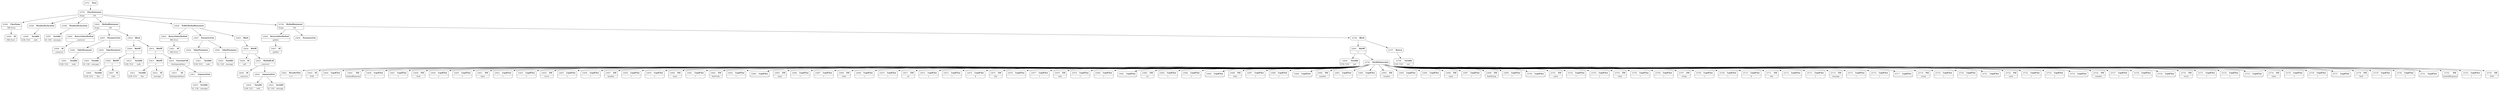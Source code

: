 digraph ast {
node [shape=none];
23593 [label=<<TABLE border='1' cellspacing='0' cellpadding='10' style='rounded' ><TR><TD border='0'>23593</TD><TD border='0'><B>Id</B></TD></TR><HR/><TR><TD border='0' cellpadding='5' colspan='2'>IXR_Error</TD></TR></TABLE>>];
23594 [label=<<TABLE border='1' cellspacing='0' cellpadding='10' style='rounded' ><TR><TD border='0'>23594</TD><TD border='0'><B>ClassName</B></TD></TR><HR/><TR><TD border='0' cellpadding='5' colspan='2'>IXR_Error</TD></TR></TABLE>>];
23594 -> 23593 [weight=2];
23595 [label=<<TABLE border='1' cellspacing='0' cellpadding='10' style='rounded' ><TR><TD border='0'>23595</TD><TD border='0'><B>Variable</B></TD></TR><HR/><TR><TD border='0' cellpadding='5'>(128, 512)</TD><TD border='0' cellpadding='5'>code</TD></TR></TABLE>>];
23596 [label=<<TABLE border='1' cellspacing='0' cellpadding='10' style='rounded' ><TR><TD border='0'>23596</TD><TD border='0'><B>MemberDeclaration</B></TD></TR></TABLE>>];
23596 -> 23595 [weight=2];
23597 [label=<<TABLE border='1' cellspacing='0' cellpadding='10' style='rounded' ><TR><TD border='0'>23597</TD><TD border='0'><B>Variable</B></TD></TR><HR/><TR><TD border='0' cellpadding='5'>(0, 116)</TD><TD border='0' cellpadding='5'>message</TD></TR></TABLE>>];
23598 [label=<<TABLE border='1' cellspacing='0' cellpadding='10' style='rounded' ><TR><TD border='0'>23598</TD><TD border='0'><B>MemberDeclaration</B></TD></TR></TABLE>>];
23598 -> 23597 [weight=2];
23599 [label=<<TABLE border='1' cellspacing='0' cellpadding='10' style='rounded' ><TR><TD border='0'>23599</TD><TD border='0'><B>Id</B></TD></TR><HR/><TR><TD border='0' cellpadding='5' colspan='2'>__construct</TD></TR></TABLE>>];
23600 [label=<<TABLE border='1' cellspacing='0' cellpadding='10' style='rounded' ><TR><TD border='0'>23600</TD><TD border='0'><B>ReturnValueMethod</B></TD></TR><HR/><TR><TD border='0' cellpadding='5' colspan='2'>__construct</TD></TR></TABLE>>];
23600 -> 23599 [weight=2];
23601 [label=<<TABLE border='1' cellspacing='0' cellpadding='10' style='rounded' ><TR><TD border='0'>23601</TD><TD border='0'><B>Variable</B></TD></TR><HR/><TR><TD border='0' cellpadding='5'>(128, 512)</TD><TD border='0' cellpadding='5'>code</TD></TR></TABLE>>];
23602 [label=<<TABLE border='1' cellspacing='0' cellpadding='10' style='rounded' ><TR><TD border='0'>23602</TD><TD border='0'><B>ValueParameter</B></TD></TR></TABLE>>];
23602 -> 23601 [weight=2];
23603 [label=<<TABLE border='1' cellspacing='0' cellpadding='10' style='rounded' ><TR><TD border='0'>23603</TD><TD border='0'><B>Variable</B></TD></TR><HR/><TR><TD border='0' cellpadding='5'>(0, 116)</TD><TD border='0' cellpadding='5'>message</TD></TR></TABLE>>];
23604 [label=<<TABLE border='1' cellspacing='0' cellpadding='10' style='rounded' ><TR><TD border='0'>23604</TD><TD border='0'><B>ValueParameter</B></TD></TR></TABLE>>];
23604 -> 23603 [weight=2];
23605 [label=<<TABLE border='1' cellspacing='0' cellpadding='10' style='rounded' ><TR><TD border='0'>23605</TD><TD border='0'><B>ParameterList</B></TD></TR></TABLE>>];
23605 -> 23602 [weight=2];
23605 -> 23604 [weight=2];
23606 [label=<<TABLE border='1' cellspacing='0' cellpadding='10' style='rounded' ><TR><TD border='0'>23606</TD><TD border='0'><B>Variable</B></TD></TR><HR/><TR><TD border='0' cellpadding='5'>(129, 513)</TD><TD border='0' cellpadding='5'>this</TD></TR></TABLE>>];
23607 [label=<<TABLE border='1' cellspacing='0' cellpadding='10' style='rounded' ><TR><TD border='0'>23607</TD><TD border='0'><B>Id</B></TD></TR><HR/><TR><TD border='0' cellpadding='5' colspan='2'>code</TD></TR></TABLE>>];
23608 [label=<<TABLE border='1' cellspacing='0' cellpadding='10' style='rounded' ><TR><TD border='0'>23608</TD><TD border='0'><B>BinOP</B></TD></TR><HR/><TR><TD border='0' cellpadding='5' colspan='2'>-&gt;</TD></TR></TABLE>>];
23608 -> 23606 [weight=2];
23608 -> 23607 [weight=2];
23609 [label=<<TABLE border='1' cellspacing='0' cellpadding='10' style='rounded' ><TR><TD border='0'>23609</TD><TD border='0'><B>BinOP</B></TD></TR><HR/><TR><TD border='0' cellpadding='5' colspan='2'>=</TD></TR></TABLE>>];
23609 -> 23608 [weight=2];
23609 -> 23610 [weight=2];
23610 [label=<<TABLE border='1' cellspacing='0' cellpadding='10' style='rounded' ><TR><TD border='0'>23610</TD><TD border='0'><B>Variable</B></TD></TR><HR/><TR><TD border='0' cellpadding='5'>(128, 512)</TD><TD border='0' cellpadding='5'>code</TD></TR></TABLE>>];
23611 [label=<<TABLE border='1' cellspacing='0' cellpadding='10' style='rounded' ><TR><TD border='0'>23611</TD><TD border='0'><B>Variable</B></TD></TR><HR/><TR><TD border='0' cellpadding='5'>(129, 513)</TD><TD border='0' cellpadding='5'>this</TD></TR></TABLE>>];
23612 [label=<<TABLE border='1' cellspacing='0' cellpadding='10' style='rounded' ><TR><TD border='0'>23612</TD><TD border='0'><B>Id</B></TD></TR><HR/><TR><TD border='0' cellpadding='5' colspan='2'>message</TD></TR></TABLE>>];
23613 [label=<<TABLE border='1' cellspacing='0' cellpadding='10' style='rounded' ><TR><TD border='0'>23613</TD><TD border='0'><B>BinOP</B></TD></TR><HR/><TR><TD border='0' cellpadding='5' colspan='2'>-&gt;</TD></TR></TABLE>>];
23613 -> 23611 [weight=2];
23613 -> 23612 [weight=2];
23614 [label=<<TABLE border='1' cellspacing='0' cellpadding='10' style='rounded' ><TR><TD border='0'>23614</TD><TD border='0'><B>BinOP</B></TD></TR><HR/><TR><TD border='0' cellpadding='5' colspan='2'>=</TD></TR></TABLE>>];
23614 -> 23613 [weight=2];
23614 -> 23618 [weight=2];
23615 [label=<<TABLE border='1' cellspacing='0' cellpadding='10' style='rounded' ><TR><TD border='0'>23615</TD><TD border='0'><B>Id</B></TD></TR><HR/><TR><TD border='0' cellpadding='5' colspan='2'>htmlspecialchars</TD></TR></TABLE>>];
23616 [label=<<TABLE border='1' cellspacing='0' cellpadding='10' style='rounded' ><TR><TD border='0'>23616</TD><TD border='0'><B>Variable</B></TD></TR><HR/><TR><TD border='0' cellpadding='5'>(0, 116)</TD><TD border='0' cellpadding='5'>message</TD></TR></TABLE>>];
23617 [label=<<TABLE border='1' cellspacing='0' cellpadding='10' style='rounded' ><TR><TD border='0'>23617</TD><TD border='0'><B>ArgumentList</B></TD></TR></TABLE>>];
23617 -> 23616 [weight=2];
23618 [label=<<TABLE border='1' cellspacing='0' cellpadding='10' style='rounded' ><TR><TD border='0'>23618</TD><TD border='0'><B>FunctionCall</B></TD></TR><HR/><TR><TD border='0' cellpadding='5' colspan='2'>htmlspecialchars</TD></TR></TABLE>>];
23618 -> 23615 [weight=2];
23618 -> 23617 [weight=2];
23619 [label=<<TABLE border='1' cellspacing='0' cellpadding='10' style='rounded' ><TR><TD border='0'>23619</TD><TD border='0'><B>Block</B></TD></TR></TABLE>>];
23619 -> 23609 [weight=2];
23619 -> 23614 [weight=2];
23620 [label=<<TABLE border='1' cellspacing='0' cellpadding='10' style='rounded' ><TR><TD border='0'>23620</TD><TD border='0'><B>MethodStatement</B></TD></TR><HR/><TR><TD border='0' cellpadding='5'>Scope</TD><TD border='0' cellpadding='5'>129</TD></TR></TABLE>>];
23620 -> 23600 [weight=2];
23620 -> 23605 [weight=2];
23620 -> 23619 [weight=2];
23621 [label=<<TABLE border='1' cellspacing='0' cellpadding='10' style='rounded' ><TR><TD border='0'>23621</TD><TD border='0'><B>Id</B></TD></TR><HR/><TR><TD border='0' cellpadding='5' colspan='2'>IXR_Error</TD></TR></TABLE>>];
23622 [label=<<TABLE border='1' cellspacing='0' cellpadding='10' style='rounded' ><TR><TD border='0'>23622</TD><TD border='0'><B>ReturnValueMethod</B></TD></TR><HR/><TR><TD border='0' cellpadding='5' colspan='2'>IXR_Error</TD></TR></TABLE>>];
23622 -> 23621 [weight=2];
23623 [label=<<TABLE border='1' cellspacing='0' cellpadding='10' style='rounded' ><TR><TD border='0'>23623</TD><TD border='0'><B>Variable</B></TD></TR><HR/><TR><TD border='0' cellpadding='5'>(128, 512)</TD><TD border='0' cellpadding='5'>code</TD></TR></TABLE>>];
23624 [label=<<TABLE border='1' cellspacing='0' cellpadding='10' style='rounded' ><TR><TD border='0'>23624</TD><TD border='0'><B>ValueParameter</B></TD></TR></TABLE>>];
23624 -> 23623 [weight=2];
23625 [label=<<TABLE border='1' cellspacing='0' cellpadding='10' style='rounded' ><TR><TD border='0'>23625</TD><TD border='0'><B>Variable</B></TD></TR><HR/><TR><TD border='0' cellpadding='5'>(0, 116)</TD><TD border='0' cellpadding='5'>message</TD></TR></TABLE>>];
23626 [label=<<TABLE border='1' cellspacing='0' cellpadding='10' style='rounded' ><TR><TD border='0'>23626</TD><TD border='0'><B>ValueParameter</B></TD></TR></TABLE>>];
23626 -> 23625 [weight=2];
23627 [label=<<TABLE border='1' cellspacing='0' cellpadding='10' style='rounded' ><TR><TD border='0'>23627</TD><TD border='0'><B>ParameterList</B></TD></TR></TABLE>>];
23627 -> 23624 [weight=2];
23627 -> 23626 [weight=2];
23628 [label=<<TABLE border='1' cellspacing='0' cellpadding='10' style='rounded' ><TR><TD border='0'>23628</TD><TD border='0'><B>Id</B></TD></TR><HR/><TR><TD border='0' cellpadding='5' colspan='2'>self</TD></TR></TABLE>>];
23629 [label=<<TABLE border='1' cellspacing='0' cellpadding='10' style='rounded' ><TR><TD border='0'>23629</TD><TD border='0'><B>Id</B></TD></TR><HR/><TR><TD border='0' cellpadding='5' colspan='2'>__construct</TD></TR></TABLE>>];
23630 [label=<<TABLE border='1' cellspacing='0' cellpadding='10' style='rounded' ><TR><TD border='0'>23630</TD><TD border='0'><B>Variable</B></TD></TR><HR/><TR><TD border='0' cellpadding='5'>(128, 512)</TD><TD border='0' cellpadding='5'>code</TD></TR></TABLE>>];
23631 [label=<<TABLE border='1' cellspacing='0' cellpadding='10' style='rounded' ><TR><TD border='0'>23631</TD><TD border='0'><B>Variable</B></TD></TR><HR/><TR><TD border='0' cellpadding='5'>(0, 116)</TD><TD border='0' cellpadding='5'>message</TD></TR></TABLE>>];
23632 [label=<<TABLE border='1' cellspacing='0' cellpadding='10' style='rounded' ><TR><TD border='0'>23632</TD><TD border='0'><B>ArgumentList</B></TD></TR></TABLE>>];
23632 -> 23630 [weight=2];
23632 -> 23631 [weight=2];
23633 [label=<<TABLE border='1' cellspacing='0' cellpadding='10' style='rounded' ><TR><TD border='0'>23633</TD><TD border='0'><B>MethodCall</B></TD></TR><HR/><TR><TD border='0' cellpadding='5' colspan='2'>__construct</TD></TR></TABLE>>];
23633 -> 23629 [weight=2];
23633 -> 23632 [weight=2];
23634 [label=<<TABLE border='1' cellspacing='0' cellpadding='10' style='rounded' ><TR><TD border='0'>23634</TD><TD border='0'><B>BinOP</B></TD></TR><HR/><TR><TD border='0' cellpadding='5' colspan='2'>::</TD></TR></TABLE>>];
23634 -> 23628 [weight=2];
23634 -> 23633 [weight=2];
23635 [label=<<TABLE border='1' cellspacing='0' cellpadding='10' style='rounded' ><TR><TD border='0'>23635</TD><TD border='0'><B>Block</B></TD></TR></TABLE>>];
23635 -> 23634 [weight=2];
23636 [label=<<TABLE border='1' cellspacing='0' cellpadding='10' style='rounded' ><TR><TD border='0'>23636</TD><TD border='0'><B>PublicMethodStatement</B></TD></TR></TABLE>>];
23636 -> 23622 [weight=2];
23636 -> 23627 [weight=2];
23636 -> 23635 [weight=2];
23637 [label=<<TABLE border='1' cellspacing='0' cellpadding='10' style='rounded' ><TR><TD border='0'>23637</TD><TD border='0'><B>Id</B></TD></TR><HR/><TR><TD border='0' cellpadding='5' colspan='2'>getXml</TD></TR></TABLE>>];
23638 [label=<<TABLE border='1' cellspacing='0' cellpadding='10' style='rounded' ><TR><TD border='0'>23638</TD><TD border='0'><B>ReturnValueMethod</B></TD></TR><HR/><TR><TD border='0' cellpadding='5' colspan='2'>getXml</TD></TR></TABLE>>];
23638 -> 23637 [weight=2];
23639 [label=<<TABLE border='1' cellspacing='0' cellpadding='10' style='rounded' ><TR><TD border='0'>23639</TD><TD border='0'><B>ParameterList</B></TD></TR></TABLE>>];
23640 [label=<<TABLE border='1' cellspacing='0' cellpadding='10' style='rounded' ><TR><TD border='0'>23640</TD><TD border='0'><B>Variable</B></TD></TR><HR/><TR><TD border='0' cellpadding='5'>(130, 514)</TD><TD border='0' cellpadding='5'>xml</TD></TR></TABLE>>];
23641 [label=<<TABLE border='1' cellspacing='0' cellpadding='10' style='rounded' ><TR><TD border='0'>23641</TD><TD border='0'><B>BinOP</B></TD></TR><HR/><TR><TD border='0' cellpadding='5' colspan='2'>=</TD></TR></TABLE>>];
23641 -> 23640 [weight=2];
23641 -> 23745 [weight=2];
23642 [label=<<TABLE border='1' cellspacing='0' cellpadding='10' style='rounded' ><TR><TD border='0'>23642</TD><TD border='0'><B>HeredocFlow</B></TD></TR><HR/><TR><TD border='0' cellpadding='5' colspan='2'>&lt;&lt;&lt;</TD></TR></TABLE>>];
23643 [label=<<TABLE border='1' cellspacing='0' cellpadding='10' style='rounded' ><TR><TD border='0'>23643</TD><TD border='0'><B>Id</B></TD></TR><HR/><TR><TD border='0' cellpadding='5' colspan='2'>EOD</TD></TR></TABLE>>];
23644 [label=<<TABLE border='1' cellspacing='0' cellpadding='10' style='rounded' ><TR><TD border='0'>23644</TD><TD border='0'><B>LegalChar</B></TD></TR><HR/><TR><TD border='0' cellpadding='5' colspan='2'>&lt;</TD></TR></TABLE>>];
23645 [label=<<TABLE border='1' cellspacing='0' cellpadding='10' style='rounded' ><TR><TD border='0'>23645</TD><TD border='0'><B>EId</B></TD></TR><HR/><TR><TD border='0' cellpadding='5' colspan='2'>methodResponse</TD></TR></TABLE>>];
23646 [label=<<TABLE border='1' cellspacing='0' cellpadding='10' style='rounded' ><TR><TD border='0'>23646</TD><TD border='0'><B>LegalChar</B></TD></TR><HR/><TR><TD border='0' cellpadding='5' colspan='2'>&gt;</TD></TR></TABLE>>];
23647 [label=<<TABLE border='1' cellspacing='0' cellpadding='10' style='rounded' ><TR><TD border='0'>23647</TD><TD border='0'><B>LegalChar</B></TD></TR><HR/><TR><TD border='0' cellpadding='5' colspan='2'>&lt;</TD></TR></TABLE>>];
23648 [label=<<TABLE border='1' cellspacing='0' cellpadding='10' style='rounded' ><TR><TD border='0'>23648</TD><TD border='0'><B>EId</B></TD></TR><HR/><TR><TD border='0' cellpadding='5' colspan='2'>fault</TD></TR></TABLE>>];
23649 [label=<<TABLE border='1' cellspacing='0' cellpadding='10' style='rounded' ><TR><TD border='0'>23649</TD><TD border='0'><B>LegalChar</B></TD></TR><HR/><TR><TD border='0' cellpadding='5' colspan='2'>&gt;</TD></TR></TABLE>>];
23650 [label=<<TABLE border='1' cellspacing='0' cellpadding='10' style='rounded' ><TR><TD border='0'>23650</TD><TD border='0'><B>LegalChar</B></TD></TR><HR/><TR><TD border='0' cellpadding='5' colspan='2'>&lt;</TD></TR></TABLE>>];
23651 [label=<<TABLE border='1' cellspacing='0' cellpadding='10' style='rounded' ><TR><TD border='0'>23651</TD><TD border='0'><B>EId</B></TD></TR><HR/><TR><TD border='0' cellpadding='5' colspan='2'>value</TD></TR></TABLE>>];
23652 [label=<<TABLE border='1' cellspacing='0' cellpadding='10' style='rounded' ><TR><TD border='0'>23652</TD><TD border='0'><B>LegalChar</B></TD></TR><HR/><TR><TD border='0' cellpadding='5' colspan='2'>&gt;</TD></TR></TABLE>>];
23653 [label=<<TABLE border='1' cellspacing='0' cellpadding='10' style='rounded' ><TR><TD border='0'>23653</TD><TD border='0'><B>LegalChar</B></TD></TR><HR/><TR><TD border='0' cellpadding='5' colspan='2'>&lt;</TD></TR></TABLE>>];
23654 [label=<<TABLE border='1' cellspacing='0' cellpadding='10' style='rounded' ><TR><TD border='0'>23654</TD><TD border='0'><B>EId</B></TD></TR><HR/><TR><TD border='0' cellpadding='5' colspan='2'>struct</TD></TR></TABLE>>];
23655 [label=<<TABLE border='1' cellspacing='0' cellpadding='10' style='rounded' ><TR><TD border='0'>23655</TD><TD border='0'><B>LegalChar</B></TD></TR><HR/><TR><TD border='0' cellpadding='5' colspan='2'>&gt;</TD></TR></TABLE>>];
23656 [label=<<TABLE border='1' cellspacing='0' cellpadding='10' style='rounded' ><TR><TD border='0'>23656</TD><TD border='0'><B>LegalChar</B></TD></TR><HR/><TR><TD border='0' cellpadding='5' colspan='2'>&lt;</TD></TR></TABLE>>];
23657 [label=<<TABLE border='1' cellspacing='0' cellpadding='10' style='rounded' ><TR><TD border='0'>23657</TD><TD border='0'><B>EId</B></TD></TR><HR/><TR><TD border='0' cellpadding='5' colspan='2'>member</TD></TR></TABLE>>];
23658 [label=<<TABLE border='1' cellspacing='0' cellpadding='10' style='rounded' ><TR><TD border='0'>23658</TD><TD border='0'><B>LegalChar</B></TD></TR><HR/><TR><TD border='0' cellpadding='5' colspan='2'>&gt;</TD></TR></TABLE>>];
23659 [label=<<TABLE border='1' cellspacing='0' cellpadding='10' style='rounded' ><TR><TD border='0'>23659</TD><TD border='0'><B>LegalChar</B></TD></TR><HR/><TR><TD border='0' cellpadding='5' colspan='2'>&lt;</TD></TR></TABLE>>];
23660 [label=<<TABLE border='1' cellspacing='0' cellpadding='10' style='rounded' ><TR><TD border='0'>23660</TD><TD border='0'><B>EId</B></TD></TR><HR/><TR><TD border='0' cellpadding='5' colspan='2'>name</TD></TR></TABLE>>];
23661 [label=<<TABLE border='1' cellspacing='0' cellpadding='10' style='rounded' ><TR><TD border='0'>23661</TD><TD border='0'><B>LegalChar</B></TD></TR><HR/><TR><TD border='0' cellpadding='5' colspan='2'>&gt;</TD></TR></TABLE>>];
23662 [label=<<TABLE border='1' cellspacing='0' cellpadding='10' style='rounded' ><TR><TD border='0'>23662</TD><TD border='0'><B>EId</B></TD></TR><HR/><TR><TD border='0' cellpadding='5' colspan='2'>faultCode</TD></TR></TABLE>>];
23663 [label=<<TABLE border='1' cellspacing='0' cellpadding='10' style='rounded' ><TR><TD border='0'>23663</TD><TD border='0'><B>LegalChar</B></TD></TR><HR/><TR><TD border='0' cellpadding='5' colspan='2'>&lt;</TD></TR></TABLE>>];
23664 [label=<<TABLE border='1' cellspacing='0' cellpadding='10' style='rounded' ><TR><TD border='0'>23664</TD><TD border='0'><B>LegalChar</B></TD></TR><HR/><TR><TD border='0' cellpadding='5' colspan='2'></TD></TR></TABLE>>];
23665 [label=<<TABLE border='1' cellspacing='0' cellpadding='10' style='rounded' ><TR><TD border='0'>23665</TD><TD border='0'><B>EId</B></TD></TR><HR/><TR><TD border='0' cellpadding='5' colspan='2'>name</TD></TR></TABLE>>];
23666 [label=<<TABLE border='1' cellspacing='0' cellpadding='10' style='rounded' ><TR><TD border='0'>23666</TD><TD border='0'><B>LegalChar</B></TD></TR><HR/><TR><TD border='0' cellpadding='5' colspan='2'>&gt;</TD></TR></TABLE>>];
23667 [label=<<TABLE border='1' cellspacing='0' cellpadding='10' style='rounded' ><TR><TD border='0'>23667</TD><TD border='0'><B>LegalChar</B></TD></TR><HR/><TR><TD border='0' cellpadding='5' colspan='2'>&lt;</TD></TR></TABLE>>];
23668 [label=<<TABLE border='1' cellspacing='0' cellpadding='10' style='rounded' ><TR><TD border='0'>23668</TD><TD border='0'><B>EId</B></TD></TR><HR/><TR><TD border='0' cellpadding='5' colspan='2'>value</TD></TR></TABLE>>];
23669 [label=<<TABLE border='1' cellspacing='0' cellpadding='10' style='rounded' ><TR><TD border='0'>23669</TD><TD border='0'><B>LegalChar</B></TD></TR><HR/><TR><TD border='0' cellpadding='5' colspan='2'>&gt;</TD></TR></TABLE>>];
23670 [label=<<TABLE border='1' cellspacing='0' cellpadding='10' style='rounded' ><TR><TD border='0'>23670</TD><TD border='0'><B>LegalChar</B></TD></TR><HR/><TR><TD border='0' cellpadding='5' colspan='2'>&lt;</TD></TR></TABLE>>];
23671 [label=<<TABLE border='1' cellspacing='0' cellpadding='10' style='rounded' ><TR><TD border='0'>23671</TD><TD border='0'><B>EId</B></TD></TR><HR/><TR><TD border='0' cellpadding='5' colspan='2'>int</TD></TR></TABLE>>];
23672 [label=<<TABLE border='1' cellspacing='0' cellpadding='10' style='rounded' ><TR><TD border='0'>23672</TD><TD border='0'><B>LegalChar</B></TD></TR><HR/><TR><TD border='0' cellpadding='5' colspan='2'>&gt;</TD></TR></TABLE>>];
23673 [label=<<TABLE border='1' cellspacing='0' cellpadding='10' style='rounded' ><TR><TD border='0'>23673</TD><TD border='0'><B>LegalChar</B></TD></TR><HR/><TR><TD border='0' cellpadding='5' colspan='2'>{</TD></TR></TABLE>>];
23674 [label=<<TABLE border='1' cellspacing='0' cellpadding='10' style='rounded' ><TR><TD border='0'>23674</TD><TD border='0'><B>LegalChar</B></TD></TR><HR/><TR><TD border='0' cellpadding='5' colspan='2'>$</TD></TR></TABLE>>];
23675 [label=<<TABLE border='1' cellspacing='0' cellpadding='10' style='rounded' ><TR><TD border='0'>23675</TD><TD border='0'><B>EId</B></TD></TR><HR/><TR><TD border='0' cellpadding='5' colspan='2'>this</TD></TR></TABLE>>];
23676 [label=<<TABLE border='1' cellspacing='0' cellpadding='10' style='rounded' ><TR><TD border='0'>23676</TD><TD border='0'><B>LegalChar</B></TD></TR><HR/><TR><TD border='0' cellpadding='5' colspan='2'>-</TD></TR></TABLE>>];
23677 [label=<<TABLE border='1' cellspacing='0' cellpadding='10' style='rounded' ><TR><TD border='0'>23677</TD><TD border='0'><B>LegalChar</B></TD></TR><HR/><TR><TD border='0' cellpadding='5' colspan='2'>&gt;</TD></TR></TABLE>>];
23678 [label=<<TABLE border='1' cellspacing='0' cellpadding='10' style='rounded' ><TR><TD border='0'>23678</TD><TD border='0'><B>EId</B></TD></TR><HR/><TR><TD border='0' cellpadding='5' colspan='2'>code</TD></TR></TABLE>>];
23679 [label=<<TABLE border='1' cellspacing='0' cellpadding='10' style='rounded' ><TR><TD border='0'>23679</TD><TD border='0'><B>LegalChar</B></TD></TR><HR/><TR><TD border='0' cellpadding='5' colspan='2'>}</TD></TR></TABLE>>];
23680 [label=<<TABLE border='1' cellspacing='0' cellpadding='10' style='rounded' ><TR><TD border='0'>23680</TD><TD border='0'><B>LegalChar</B></TD></TR><HR/><TR><TD border='0' cellpadding='5' colspan='2'>&lt;</TD></TR></TABLE>>];
23681 [label=<<TABLE border='1' cellspacing='0' cellpadding='10' style='rounded' ><TR><TD border='0'>23681</TD><TD border='0'><B>LegalChar</B></TD></TR><HR/><TR><TD border='0' cellpadding='5' colspan='2'></TD></TR></TABLE>>];
23682 [label=<<TABLE border='1' cellspacing='0' cellpadding='10' style='rounded' ><TR><TD border='0'>23682</TD><TD border='0'><B>EId</B></TD></TR><HR/><TR><TD border='0' cellpadding='5' colspan='2'>int</TD></TR></TABLE>>];
23683 [label=<<TABLE border='1' cellspacing='0' cellpadding='10' style='rounded' ><TR><TD border='0'>23683</TD><TD border='0'><B>LegalChar</B></TD></TR><HR/><TR><TD border='0' cellpadding='5' colspan='2'>&gt;</TD></TR></TABLE>>];
23684 [label=<<TABLE border='1' cellspacing='0' cellpadding='10' style='rounded' ><TR><TD border='0'>23684</TD><TD border='0'><B>LegalChar</B></TD></TR><HR/><TR><TD border='0' cellpadding='5' colspan='2'>&lt;</TD></TR></TABLE>>];
23685 [label=<<TABLE border='1' cellspacing='0' cellpadding='10' style='rounded' ><TR><TD border='0'>23685</TD><TD border='0'><B>LegalChar</B></TD></TR><HR/><TR><TD border='0' cellpadding='5' colspan='2'></TD></TR></TABLE>>];
23686 [label=<<TABLE border='1' cellspacing='0' cellpadding='10' style='rounded' ><TR><TD border='0'>23686</TD><TD border='0'><B>EId</B></TD></TR><HR/><TR><TD border='0' cellpadding='5' colspan='2'>value</TD></TR></TABLE>>];
23687 [label=<<TABLE border='1' cellspacing='0' cellpadding='10' style='rounded' ><TR><TD border='0'>23687</TD><TD border='0'><B>LegalChar</B></TD></TR><HR/><TR><TD border='0' cellpadding='5' colspan='2'>&gt;</TD></TR></TABLE>>];
23688 [label=<<TABLE border='1' cellspacing='0' cellpadding='10' style='rounded' ><TR><TD border='0'>23688</TD><TD border='0'><B>LegalChar</B></TD></TR><HR/><TR><TD border='0' cellpadding='5' colspan='2'>&lt;</TD></TR></TABLE>>];
23689 [label=<<TABLE border='1' cellspacing='0' cellpadding='10' style='rounded' ><TR><TD border='0'>23689</TD><TD border='0'><B>LegalChar</B></TD></TR><HR/><TR><TD border='0' cellpadding='5' colspan='2'></TD></TR></TABLE>>];
23690 [label=<<TABLE border='1' cellspacing='0' cellpadding='10' style='rounded' ><TR><TD border='0'>23690</TD><TD border='0'><B>EId</B></TD></TR><HR/><TR><TD border='0' cellpadding='5' colspan='2'>member</TD></TR></TABLE>>];
23691 [label=<<TABLE border='1' cellspacing='0' cellpadding='10' style='rounded' ><TR><TD border='0'>23691</TD><TD border='0'><B>LegalChar</B></TD></TR><HR/><TR><TD border='0' cellpadding='5' colspan='2'>&gt;</TD></TR></TABLE>>];
23692 [label=<<TABLE border='1' cellspacing='0' cellpadding='10' style='rounded' ><TR><TD border='0'>23692</TD><TD border='0'><B>LegalChar</B></TD></TR><HR/><TR><TD border='0' cellpadding='5' colspan='2'>&lt;</TD></TR></TABLE>>];
23693 [label=<<TABLE border='1' cellspacing='0' cellpadding='10' style='rounded' ><TR><TD border='0'>23693</TD><TD border='0'><B>EId</B></TD></TR><HR/><TR><TD border='0' cellpadding='5' colspan='2'>member</TD></TR></TABLE>>];
23694 [label=<<TABLE border='1' cellspacing='0' cellpadding='10' style='rounded' ><TR><TD border='0'>23694</TD><TD border='0'><B>LegalChar</B></TD></TR><HR/><TR><TD border='0' cellpadding='5' colspan='2'>&gt;</TD></TR></TABLE>>];
23695 [label=<<TABLE border='1' cellspacing='0' cellpadding='10' style='rounded' ><TR><TD border='0'>23695</TD><TD border='0'><B>LegalChar</B></TD></TR><HR/><TR><TD border='0' cellpadding='5' colspan='2'>&lt;</TD></TR></TABLE>>];
23696 [label=<<TABLE border='1' cellspacing='0' cellpadding='10' style='rounded' ><TR><TD border='0'>23696</TD><TD border='0'><B>EId</B></TD></TR><HR/><TR><TD border='0' cellpadding='5' colspan='2'>name</TD></TR></TABLE>>];
23697 [label=<<TABLE border='1' cellspacing='0' cellpadding='10' style='rounded' ><TR><TD border='0'>23697</TD><TD border='0'><B>LegalChar</B></TD></TR><HR/><TR><TD border='0' cellpadding='5' colspan='2'>&gt;</TD></TR></TABLE>>];
23698 [label=<<TABLE border='1' cellspacing='0' cellpadding='10' style='rounded' ><TR><TD border='0'>23698</TD><TD border='0'><B>EId</B></TD></TR><HR/><TR><TD border='0' cellpadding='5' colspan='2'>faultString</TD></TR></TABLE>>];
23699 [label=<<TABLE border='1' cellspacing='0' cellpadding='10' style='rounded' ><TR><TD border='0'>23699</TD><TD border='0'><B>LegalChar</B></TD></TR><HR/><TR><TD border='0' cellpadding='5' colspan='2'>&lt;</TD></TR></TABLE>>];
23700 [label=<<TABLE border='1' cellspacing='0' cellpadding='10' style='rounded' ><TR><TD border='0'>23700</TD><TD border='0'><B>LegalChar</B></TD></TR><HR/><TR><TD border='0' cellpadding='5' colspan='2'></TD></TR></TABLE>>];
23701 [label=<<TABLE border='1' cellspacing='0' cellpadding='10' style='rounded' ><TR><TD border='0'>23701</TD><TD border='0'><B>EId</B></TD></TR><HR/><TR><TD border='0' cellpadding='5' colspan='2'>name</TD></TR></TABLE>>];
23702 [label=<<TABLE border='1' cellspacing='0' cellpadding='10' style='rounded' ><TR><TD border='0'>23702</TD><TD border='0'><B>LegalChar</B></TD></TR><HR/><TR><TD border='0' cellpadding='5' colspan='2'>&gt;</TD></TR></TABLE>>];
23703 [label=<<TABLE border='1' cellspacing='0' cellpadding='10' style='rounded' ><TR><TD border='0'>23703</TD><TD border='0'><B>LegalChar</B></TD></TR><HR/><TR><TD border='0' cellpadding='5' colspan='2'>&lt;</TD></TR></TABLE>>];
23704 [label=<<TABLE border='1' cellspacing='0' cellpadding='10' style='rounded' ><TR><TD border='0'>23704</TD><TD border='0'><B>EId</B></TD></TR><HR/><TR><TD border='0' cellpadding='5' colspan='2'>value</TD></TR></TABLE>>];
23705 [label=<<TABLE border='1' cellspacing='0' cellpadding='10' style='rounded' ><TR><TD border='0'>23705</TD><TD border='0'><B>LegalChar</B></TD></TR><HR/><TR><TD border='0' cellpadding='5' colspan='2'>&gt;</TD></TR></TABLE>>];
23706 [label=<<TABLE border='1' cellspacing='0' cellpadding='10' style='rounded' ><TR><TD border='0'>23706</TD><TD border='0'><B>LegalChar</B></TD></TR><HR/><TR><TD border='0' cellpadding='5' colspan='2'>&lt;</TD></TR></TABLE>>];
23707 [label=<<TABLE border='1' cellspacing='0' cellpadding='10' style='rounded' ><TR><TD border='0'>23707</TD><TD border='0'><B>EId</B></TD></TR><HR/><TR><TD border='0' cellpadding='5' colspan='2'>string</TD></TR></TABLE>>];
23708 [label=<<TABLE border='1' cellspacing='0' cellpadding='10' style='rounded' ><TR><TD border='0'>23708</TD><TD border='0'><B>LegalChar</B></TD></TR><HR/><TR><TD border='0' cellpadding='5' colspan='2'>&gt;</TD></TR></TABLE>>];
23709 [label=<<TABLE border='1' cellspacing='0' cellpadding='10' style='rounded' ><TR><TD border='0'>23709</TD><TD border='0'><B>LegalChar</B></TD></TR><HR/><TR><TD border='0' cellpadding='5' colspan='2'>{</TD></TR></TABLE>>];
23710 [label=<<TABLE border='1' cellspacing='0' cellpadding='10' style='rounded' ><TR><TD border='0'>23710</TD><TD border='0'><B>LegalChar</B></TD></TR><HR/><TR><TD border='0' cellpadding='5' colspan='2'>$</TD></TR></TABLE>>];
23711 [label=<<TABLE border='1' cellspacing='0' cellpadding='10' style='rounded' ><TR><TD border='0'>23711</TD><TD border='0'><B>EId</B></TD></TR><HR/><TR><TD border='0' cellpadding='5' colspan='2'>this</TD></TR></TABLE>>];
23712 [label=<<TABLE border='1' cellspacing='0' cellpadding='10' style='rounded' ><TR><TD border='0'>23712</TD><TD border='0'><B>LegalChar</B></TD></TR><HR/><TR><TD border='0' cellpadding='5' colspan='2'>-</TD></TR></TABLE>>];
23713 [label=<<TABLE border='1' cellspacing='0' cellpadding='10' style='rounded' ><TR><TD border='0'>23713</TD><TD border='0'><B>LegalChar</B></TD></TR><HR/><TR><TD border='0' cellpadding='5' colspan='2'>&gt;</TD></TR></TABLE>>];
23714 [label=<<TABLE border='1' cellspacing='0' cellpadding='10' style='rounded' ><TR><TD border='0'>23714</TD><TD border='0'><B>EId</B></TD></TR><HR/><TR><TD border='0' cellpadding='5' colspan='2'>message</TD></TR></TABLE>>];
23715 [label=<<TABLE border='1' cellspacing='0' cellpadding='10' style='rounded' ><TR><TD border='0'>23715</TD><TD border='0'><B>LegalChar</B></TD></TR><HR/><TR><TD border='0' cellpadding='5' colspan='2'>}</TD></TR></TABLE>>];
23716 [label=<<TABLE border='1' cellspacing='0' cellpadding='10' style='rounded' ><TR><TD border='0'>23716</TD><TD border='0'><B>LegalChar</B></TD></TR><HR/><TR><TD border='0' cellpadding='5' colspan='2'>&lt;</TD></TR></TABLE>>];
23717 [label=<<TABLE border='1' cellspacing='0' cellpadding='10' style='rounded' ><TR><TD border='0'>23717</TD><TD border='0'><B>LegalChar</B></TD></TR><HR/><TR><TD border='0' cellpadding='5' colspan='2'></TD></TR></TABLE>>];
23718 [label=<<TABLE border='1' cellspacing='0' cellpadding='10' style='rounded' ><TR><TD border='0'>23718</TD><TD border='0'><B>EId</B></TD></TR><HR/><TR><TD border='0' cellpadding='5' colspan='2'>string</TD></TR></TABLE>>];
23719 [label=<<TABLE border='1' cellspacing='0' cellpadding='10' style='rounded' ><TR><TD border='0'>23719</TD><TD border='0'><B>LegalChar</B></TD></TR><HR/><TR><TD border='0' cellpadding='5' colspan='2'>&gt;</TD></TR></TABLE>>];
23720 [label=<<TABLE border='1' cellspacing='0' cellpadding='10' style='rounded' ><TR><TD border='0'>23720</TD><TD border='0'><B>LegalChar</B></TD></TR><HR/><TR><TD border='0' cellpadding='5' colspan='2'>&lt;</TD></TR></TABLE>>];
23721 [label=<<TABLE border='1' cellspacing='0' cellpadding='10' style='rounded' ><TR><TD border='0'>23721</TD><TD border='0'><B>LegalChar</B></TD></TR><HR/><TR><TD border='0' cellpadding='5' colspan='2'></TD></TR></TABLE>>];
23722 [label=<<TABLE border='1' cellspacing='0' cellpadding='10' style='rounded' ><TR><TD border='0'>23722</TD><TD border='0'><B>EId</B></TD></TR><HR/><TR><TD border='0' cellpadding='5' colspan='2'>value</TD></TR></TABLE>>];
23723 [label=<<TABLE border='1' cellspacing='0' cellpadding='10' style='rounded' ><TR><TD border='0'>23723</TD><TD border='0'><B>LegalChar</B></TD></TR><HR/><TR><TD border='0' cellpadding='5' colspan='2'>&gt;</TD></TR></TABLE>>];
23724 [label=<<TABLE border='1' cellspacing='0' cellpadding='10' style='rounded' ><TR><TD border='0'>23724</TD><TD border='0'><B>LegalChar</B></TD></TR><HR/><TR><TD border='0' cellpadding='5' colspan='2'>&lt;</TD></TR></TABLE>>];
23725 [label=<<TABLE border='1' cellspacing='0' cellpadding='10' style='rounded' ><TR><TD border='0'>23725</TD><TD border='0'><B>LegalChar</B></TD></TR><HR/><TR><TD border='0' cellpadding='5' colspan='2'></TD></TR></TABLE>>];
23726 [label=<<TABLE border='1' cellspacing='0' cellpadding='10' style='rounded' ><TR><TD border='0'>23726</TD><TD border='0'><B>EId</B></TD></TR><HR/><TR><TD border='0' cellpadding='5' colspan='2'>member</TD></TR></TABLE>>];
23727 [label=<<TABLE border='1' cellspacing='0' cellpadding='10' style='rounded' ><TR><TD border='0'>23727</TD><TD border='0'><B>LegalChar</B></TD></TR><HR/><TR><TD border='0' cellpadding='5' colspan='2'>&gt;</TD></TR></TABLE>>];
23728 [label=<<TABLE border='1' cellspacing='0' cellpadding='10' style='rounded' ><TR><TD border='0'>23728</TD><TD border='0'><B>LegalChar</B></TD></TR><HR/><TR><TD border='0' cellpadding='5' colspan='2'>&lt;</TD></TR></TABLE>>];
23729 [label=<<TABLE border='1' cellspacing='0' cellpadding='10' style='rounded' ><TR><TD border='0'>23729</TD><TD border='0'><B>LegalChar</B></TD></TR><HR/><TR><TD border='0' cellpadding='5' colspan='2'></TD></TR></TABLE>>];
23730 [label=<<TABLE border='1' cellspacing='0' cellpadding='10' style='rounded' ><TR><TD border='0'>23730</TD><TD border='0'><B>EId</B></TD></TR><HR/><TR><TD border='0' cellpadding='5' colspan='2'>struct</TD></TR></TABLE>>];
23731 [label=<<TABLE border='1' cellspacing='0' cellpadding='10' style='rounded' ><TR><TD border='0'>23731</TD><TD border='0'><B>LegalChar</B></TD></TR><HR/><TR><TD border='0' cellpadding='5' colspan='2'>&gt;</TD></TR></TABLE>>];
23732 [label=<<TABLE border='1' cellspacing='0' cellpadding='10' style='rounded' ><TR><TD border='0'>23732</TD><TD border='0'><B>LegalChar</B></TD></TR><HR/><TR><TD border='0' cellpadding='5' colspan='2'>&lt;</TD></TR></TABLE>>];
23733 [label=<<TABLE border='1' cellspacing='0' cellpadding='10' style='rounded' ><TR><TD border='0'>23733</TD><TD border='0'><B>LegalChar</B></TD></TR><HR/><TR><TD border='0' cellpadding='5' colspan='2'></TD></TR></TABLE>>];
23734 [label=<<TABLE border='1' cellspacing='0' cellpadding='10' style='rounded' ><TR><TD border='0'>23734</TD><TD border='0'><B>EId</B></TD></TR><HR/><TR><TD border='0' cellpadding='5' colspan='2'>value</TD></TR></TABLE>>];
23735 [label=<<TABLE border='1' cellspacing='0' cellpadding='10' style='rounded' ><TR><TD border='0'>23735</TD><TD border='0'><B>LegalChar</B></TD></TR><HR/><TR><TD border='0' cellpadding='5' colspan='2'>&gt;</TD></TR></TABLE>>];
23736 [label=<<TABLE border='1' cellspacing='0' cellpadding='10' style='rounded' ><TR><TD border='0'>23736</TD><TD border='0'><B>LegalChar</B></TD></TR><HR/><TR><TD border='0' cellpadding='5' colspan='2'>&lt;</TD></TR></TABLE>>];
23737 [label=<<TABLE border='1' cellspacing='0' cellpadding='10' style='rounded' ><TR><TD border='0'>23737</TD><TD border='0'><B>LegalChar</B></TD></TR><HR/><TR><TD border='0' cellpadding='5' colspan='2'></TD></TR></TABLE>>];
23738 [label=<<TABLE border='1' cellspacing='0' cellpadding='10' style='rounded' ><TR><TD border='0'>23738</TD><TD border='0'><B>EId</B></TD></TR><HR/><TR><TD border='0' cellpadding='5' colspan='2'>fault</TD></TR></TABLE>>];
23739 [label=<<TABLE border='1' cellspacing='0' cellpadding='10' style='rounded' ><TR><TD border='0'>23739</TD><TD border='0'><B>LegalChar</B></TD></TR><HR/><TR><TD border='0' cellpadding='5' colspan='2'>&gt;</TD></TR></TABLE>>];
23740 [label=<<TABLE border='1' cellspacing='0' cellpadding='10' style='rounded' ><TR><TD border='0'>23740</TD><TD border='0'><B>LegalChar</B></TD></TR><HR/><TR><TD border='0' cellpadding='5' colspan='2'>&lt;</TD></TR></TABLE>>];
23741 [label=<<TABLE border='1' cellspacing='0' cellpadding='10' style='rounded' ><TR><TD border='0'>23741</TD><TD border='0'><B>LegalChar</B></TD></TR><HR/><TR><TD border='0' cellpadding='5' colspan='2'></TD></TR></TABLE>>];
23742 [label=<<TABLE border='1' cellspacing='0' cellpadding='10' style='rounded' ><TR><TD border='0'>23742</TD><TD border='0'><B>EId</B></TD></TR><HR/><TR><TD border='0' cellpadding='5' colspan='2'>methodResponse</TD></TR></TABLE>>];
23743 [label=<<TABLE border='1' cellspacing='0' cellpadding='10' style='rounded' ><TR><TD border='0'>23743</TD><TD border='0'><B>LegalChar</B></TD></TR><HR/><TR><TD border='0' cellpadding='5' colspan='2'>&gt;</TD></TR></TABLE>>];
23744 [label=<<TABLE border='1' cellspacing='0' cellpadding='10' style='rounded' ><TR><TD border='0'>23744</TD><TD border='0'><B>EId</B></TD></TR><HR/><TR><TD border='0' cellpadding='5' colspan='2'>EOD</TD></TR></TABLE>>];
23745 [label=<<TABLE border='1' cellspacing='0' cellpadding='10' style='rounded' ><TR><TD border='0'>23745</TD><TD border='0'><B>PostfixExpression</B></TD></TR></TABLE>>];
23745 -> 23642 [weight=2];
23745 -> 23643 [weight=2];
23745 -> 23644 [weight=2];
23745 -> 23645 [weight=2];
23745 -> 23646 [weight=2];
23745 -> 23647 [weight=2];
23745 -> 23648 [weight=2];
23745 -> 23649 [weight=2];
23745 -> 23650 [weight=2];
23745 -> 23651 [weight=2];
23745 -> 23652 [weight=2];
23745 -> 23653 [weight=2];
23745 -> 23654 [weight=2];
23745 -> 23655 [weight=2];
23745 -> 23656 [weight=2];
23745 -> 23657 [weight=2];
23745 -> 23658 [weight=2];
23745 -> 23659 [weight=2];
23745 -> 23660 [weight=2];
23745 -> 23661 [weight=2];
23745 -> 23662 [weight=2];
23745 -> 23663 [weight=2];
23745 -> 23664 [weight=2];
23745 -> 23665 [weight=2];
23745 -> 23666 [weight=2];
23745 -> 23667 [weight=2];
23745 -> 23668 [weight=2];
23745 -> 23669 [weight=2];
23745 -> 23670 [weight=2];
23745 -> 23671 [weight=2];
23745 -> 23672 [weight=2];
23745 -> 23673 [weight=2];
23745 -> 23674 [weight=2];
23745 -> 23675 [weight=2];
23745 -> 23676 [weight=2];
23745 -> 23677 [weight=2];
23745 -> 23678 [weight=2];
23745 -> 23679 [weight=2];
23745 -> 23680 [weight=2];
23745 -> 23681 [weight=2];
23745 -> 23682 [weight=2];
23745 -> 23683 [weight=2];
23745 -> 23684 [weight=2];
23745 -> 23685 [weight=2];
23745 -> 23686 [weight=2];
23745 -> 23687 [weight=2];
23745 -> 23688 [weight=2];
23745 -> 23689 [weight=2];
23745 -> 23690 [weight=2];
23745 -> 23691 [weight=2];
23745 -> 23692 [weight=2];
23745 -> 23693 [weight=2];
23745 -> 23694 [weight=2];
23745 -> 23695 [weight=2];
23745 -> 23696 [weight=2];
23745 -> 23697 [weight=2];
23745 -> 23698 [weight=2];
23745 -> 23699 [weight=2];
23745 -> 23700 [weight=2];
23745 -> 23701 [weight=2];
23745 -> 23702 [weight=2];
23745 -> 23703 [weight=2];
23745 -> 23704 [weight=2];
23745 -> 23705 [weight=2];
23745 -> 23706 [weight=2];
23745 -> 23707 [weight=2];
23745 -> 23708 [weight=2];
23745 -> 23709 [weight=2];
23745 -> 23710 [weight=2];
23745 -> 23711 [weight=2];
23745 -> 23712 [weight=2];
23745 -> 23713 [weight=2];
23745 -> 23714 [weight=2];
23745 -> 23715 [weight=2];
23745 -> 23716 [weight=2];
23745 -> 23717 [weight=2];
23745 -> 23718 [weight=2];
23745 -> 23719 [weight=2];
23745 -> 23720 [weight=2];
23745 -> 23721 [weight=2];
23745 -> 23722 [weight=2];
23745 -> 23723 [weight=2];
23745 -> 23724 [weight=2];
23745 -> 23725 [weight=2];
23745 -> 23726 [weight=2];
23745 -> 23727 [weight=2];
23745 -> 23728 [weight=2];
23745 -> 23729 [weight=2];
23745 -> 23730 [weight=2];
23745 -> 23731 [weight=2];
23745 -> 23732 [weight=2];
23745 -> 23733 [weight=2];
23745 -> 23734 [weight=2];
23745 -> 23735 [weight=2];
23745 -> 23736 [weight=2];
23745 -> 23737 [weight=2];
23745 -> 23738 [weight=2];
23745 -> 23739 [weight=2];
23745 -> 23740 [weight=2];
23745 -> 23741 [weight=2];
23745 -> 23742 [weight=2];
23745 -> 23743 [weight=2];
23745 -> 23744 [weight=2];
23746 [label=<<TABLE border='1' cellspacing='0' cellpadding='10' style='rounded' ><TR><TD border='0'>23746</TD><TD border='0'><B>Variable</B></TD></TR><HR/><TR><TD border='0' cellpadding='5'>(130, 514)</TD><TD border='0' cellpadding='5'>xml</TD></TR></TABLE>>];
23747 [label=<<TABLE border='1' cellspacing='0' cellpadding='10' style='rounded' ><TR><TD border='0'>23747</TD><TD border='0'><B>Return</B></TD></TR></TABLE>>];
23747 -> 23746 [weight=2];
23748 [label=<<TABLE border='1' cellspacing='0' cellpadding='10' style='rounded' ><TR><TD border='0'>23748</TD><TD border='0'><B>Block</B></TD></TR></TABLE>>];
23748 -> 23641 [weight=2];
23748 -> 23747 [weight=2];
23749 [label=<<TABLE border='1' cellspacing='0' cellpadding='10' style='rounded' ><TR><TD border='0'>23749</TD><TD border='0'><B>MethodStatement</B></TD></TR><HR/><TR><TD border='0' cellpadding='5'>Scope</TD><TD border='0' cellpadding='5'>130</TD></TR></TABLE>>];
23749 -> 23638 [weight=2];
23749 -> 23639 [weight=2];
23749 -> 23748 [weight=2];
23750 [label=<<TABLE border='1' cellspacing='0' cellpadding='10' style='rounded' ><TR><TD border='0'>23750</TD><TD border='0'><B>ClassStatement</B></TD></TR><HR/><TR><TD border='0' cellpadding='5'>Scope</TD><TD border='0' cellpadding='5'>128</TD></TR></TABLE>>];
23750 -> 23594 [weight=2];
23750 -> 23596 [weight=2];
23750 -> 23598 [weight=2];
23750 -> 23620 [weight=2];
23750 -> 23636 [weight=2];
23750 -> 23749 [weight=2];
23751 [label=<<TABLE border='1' cellspacing='0' cellpadding='10' style='rounded' ><TR><TD border='0'>23751</TD><TD border='0'><B>Start</B></TD></TR></TABLE>>];
23751 -> 23750 [weight=2];
}
